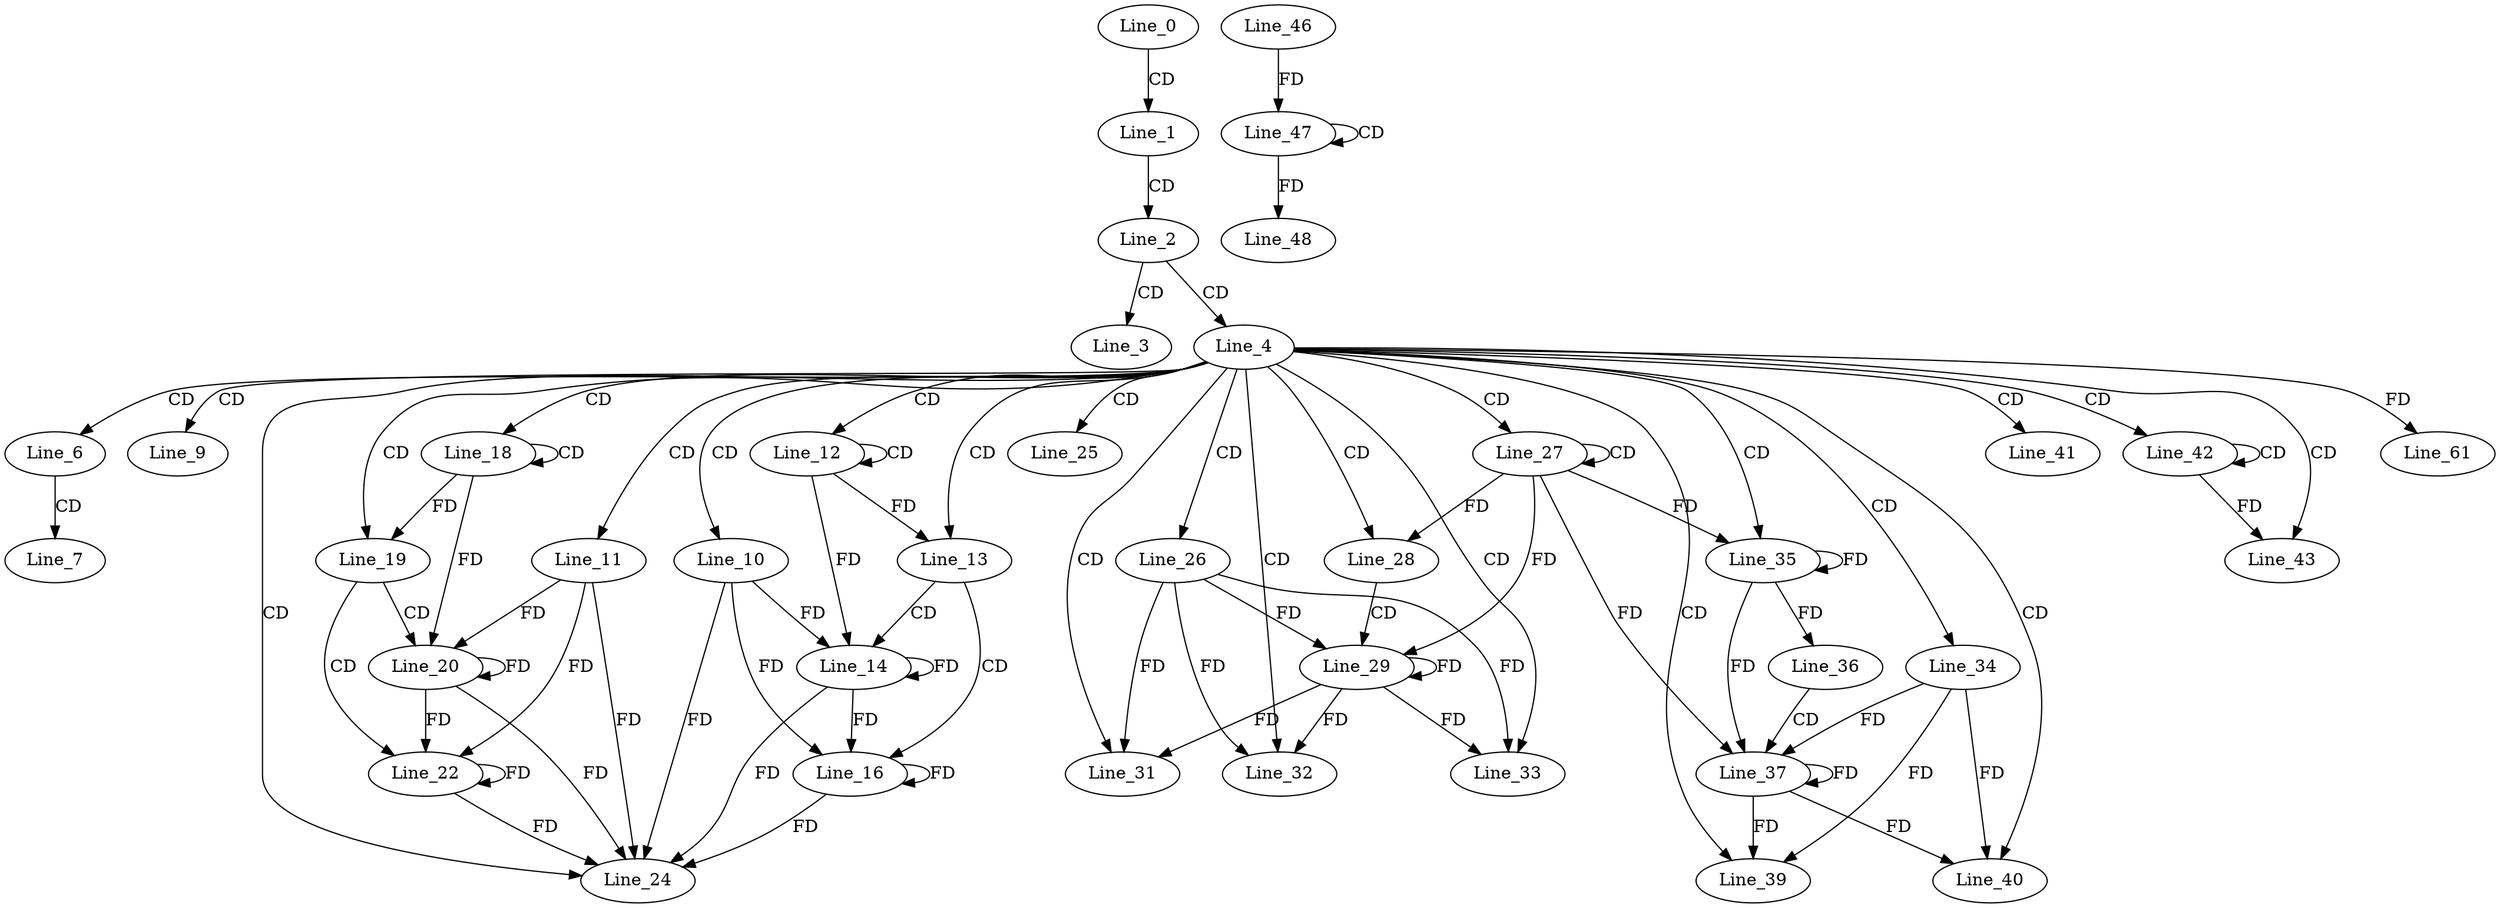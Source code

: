 digraph G {
  Line_0;
  Line_1;
  Line_2;
  Line_3;
  Line_4;
  Line_4;
  Line_6;
  Line_7;
  Line_9;
  Line_10;
  Line_11;
  Line_12;
  Line_12;
  Line_13;
  Line_14;
  Line_14;
  Line_16;
  Line_18;
  Line_18;
  Line_19;
  Line_20;
  Line_20;
  Line_22;
  Line_24;
  Line_25;
  Line_26;
  Line_27;
  Line_27;
  Line_28;
  Line_29;
  Line_29;
  Line_31;
  Line_32;
  Line_33;
  Line_34;
  Line_35;
  Line_35;
  Line_36;
  Line_37;
  Line_37;
  Line_39;
  Line_40;
  Line_41;
  Line_42;
  Line_42;
  Line_43;
  Line_47;
  Line_47;
  Line_46;
  Line_48;
  Line_61;
  Line_0 -> Line_1 [ label="CD" ];
  Line_1 -> Line_2 [ label="CD" ];
  Line_2 -> Line_3 [ label="CD" ];
  Line_2 -> Line_4 [ label="CD" ];
  Line_4 -> Line_6 [ label="CD" ];
  Line_6 -> Line_7 [ label="CD" ];
  Line_4 -> Line_9 [ label="CD" ];
  Line_4 -> Line_10 [ label="CD" ];
  Line_4 -> Line_11 [ label="CD" ];
  Line_4 -> Line_12 [ label="CD" ];
  Line_12 -> Line_12 [ label="CD" ];
  Line_4 -> Line_13 [ label="CD" ];
  Line_12 -> Line_13 [ label="FD" ];
  Line_13 -> Line_14 [ label="CD" ];
  Line_10 -> Line_14 [ label="FD" ];
  Line_14 -> Line_14 [ label="FD" ];
  Line_12 -> Line_14 [ label="FD" ];
  Line_13 -> Line_16 [ label="CD" ];
  Line_10 -> Line_16 [ label="FD" ];
  Line_14 -> Line_16 [ label="FD" ];
  Line_16 -> Line_16 [ label="FD" ];
  Line_4 -> Line_18 [ label="CD" ];
  Line_18 -> Line_18 [ label="CD" ];
  Line_4 -> Line_19 [ label="CD" ];
  Line_18 -> Line_19 [ label="FD" ];
  Line_19 -> Line_20 [ label="CD" ];
  Line_11 -> Line_20 [ label="FD" ];
  Line_20 -> Line_20 [ label="FD" ];
  Line_18 -> Line_20 [ label="FD" ];
  Line_19 -> Line_22 [ label="CD" ];
  Line_11 -> Line_22 [ label="FD" ];
  Line_20 -> Line_22 [ label="FD" ];
  Line_22 -> Line_22 [ label="FD" ];
  Line_4 -> Line_24 [ label="CD" ];
  Line_10 -> Line_24 [ label="FD" ];
  Line_14 -> Line_24 [ label="FD" ];
  Line_16 -> Line_24 [ label="FD" ];
  Line_11 -> Line_24 [ label="FD" ];
  Line_20 -> Line_24 [ label="FD" ];
  Line_22 -> Line_24 [ label="FD" ];
  Line_4 -> Line_25 [ label="CD" ];
  Line_4 -> Line_26 [ label="CD" ];
  Line_4 -> Line_27 [ label="CD" ];
  Line_27 -> Line_27 [ label="CD" ];
  Line_4 -> Line_28 [ label="CD" ];
  Line_27 -> Line_28 [ label="FD" ];
  Line_28 -> Line_29 [ label="CD" ];
  Line_26 -> Line_29 [ label="FD" ];
  Line_29 -> Line_29 [ label="FD" ];
  Line_27 -> Line_29 [ label="FD" ];
  Line_4 -> Line_31 [ label="CD" ];
  Line_26 -> Line_31 [ label="FD" ];
  Line_29 -> Line_31 [ label="FD" ];
  Line_4 -> Line_32 [ label="CD" ];
  Line_26 -> Line_32 [ label="FD" ];
  Line_29 -> Line_32 [ label="FD" ];
  Line_4 -> Line_33 [ label="CD" ];
  Line_26 -> Line_33 [ label="FD" ];
  Line_29 -> Line_33 [ label="FD" ];
  Line_4 -> Line_34 [ label="CD" ];
  Line_4 -> Line_35 [ label="CD" ];
  Line_27 -> Line_35 [ label="FD" ];
  Line_35 -> Line_35 [ label="FD" ];
  Line_35 -> Line_36 [ label="FD" ];
  Line_36 -> Line_37 [ label="CD" ];
  Line_34 -> Line_37 [ label="FD" ];
  Line_37 -> Line_37 [ label="FD" ];
  Line_27 -> Line_37 [ label="FD" ];
  Line_35 -> Line_37 [ label="FD" ];
  Line_4 -> Line_39 [ label="CD" ];
  Line_34 -> Line_39 [ label="FD" ];
  Line_37 -> Line_39 [ label="FD" ];
  Line_4 -> Line_40 [ label="CD" ];
  Line_34 -> Line_40 [ label="FD" ];
  Line_37 -> Line_40 [ label="FD" ];
  Line_4 -> Line_41 [ label="CD" ];
  Line_4 -> Line_42 [ label="CD" ];
  Line_42 -> Line_42 [ label="CD" ];
  Line_4 -> Line_43 [ label="CD" ];
  Line_42 -> Line_43 [ label="FD" ];
  Line_47 -> Line_47 [ label="CD" ];
  Line_46 -> Line_47 [ label="FD" ];
  Line_47 -> Line_48 [ label="FD" ];
  Line_4 -> Line_61 [ label="FD" ];
}
